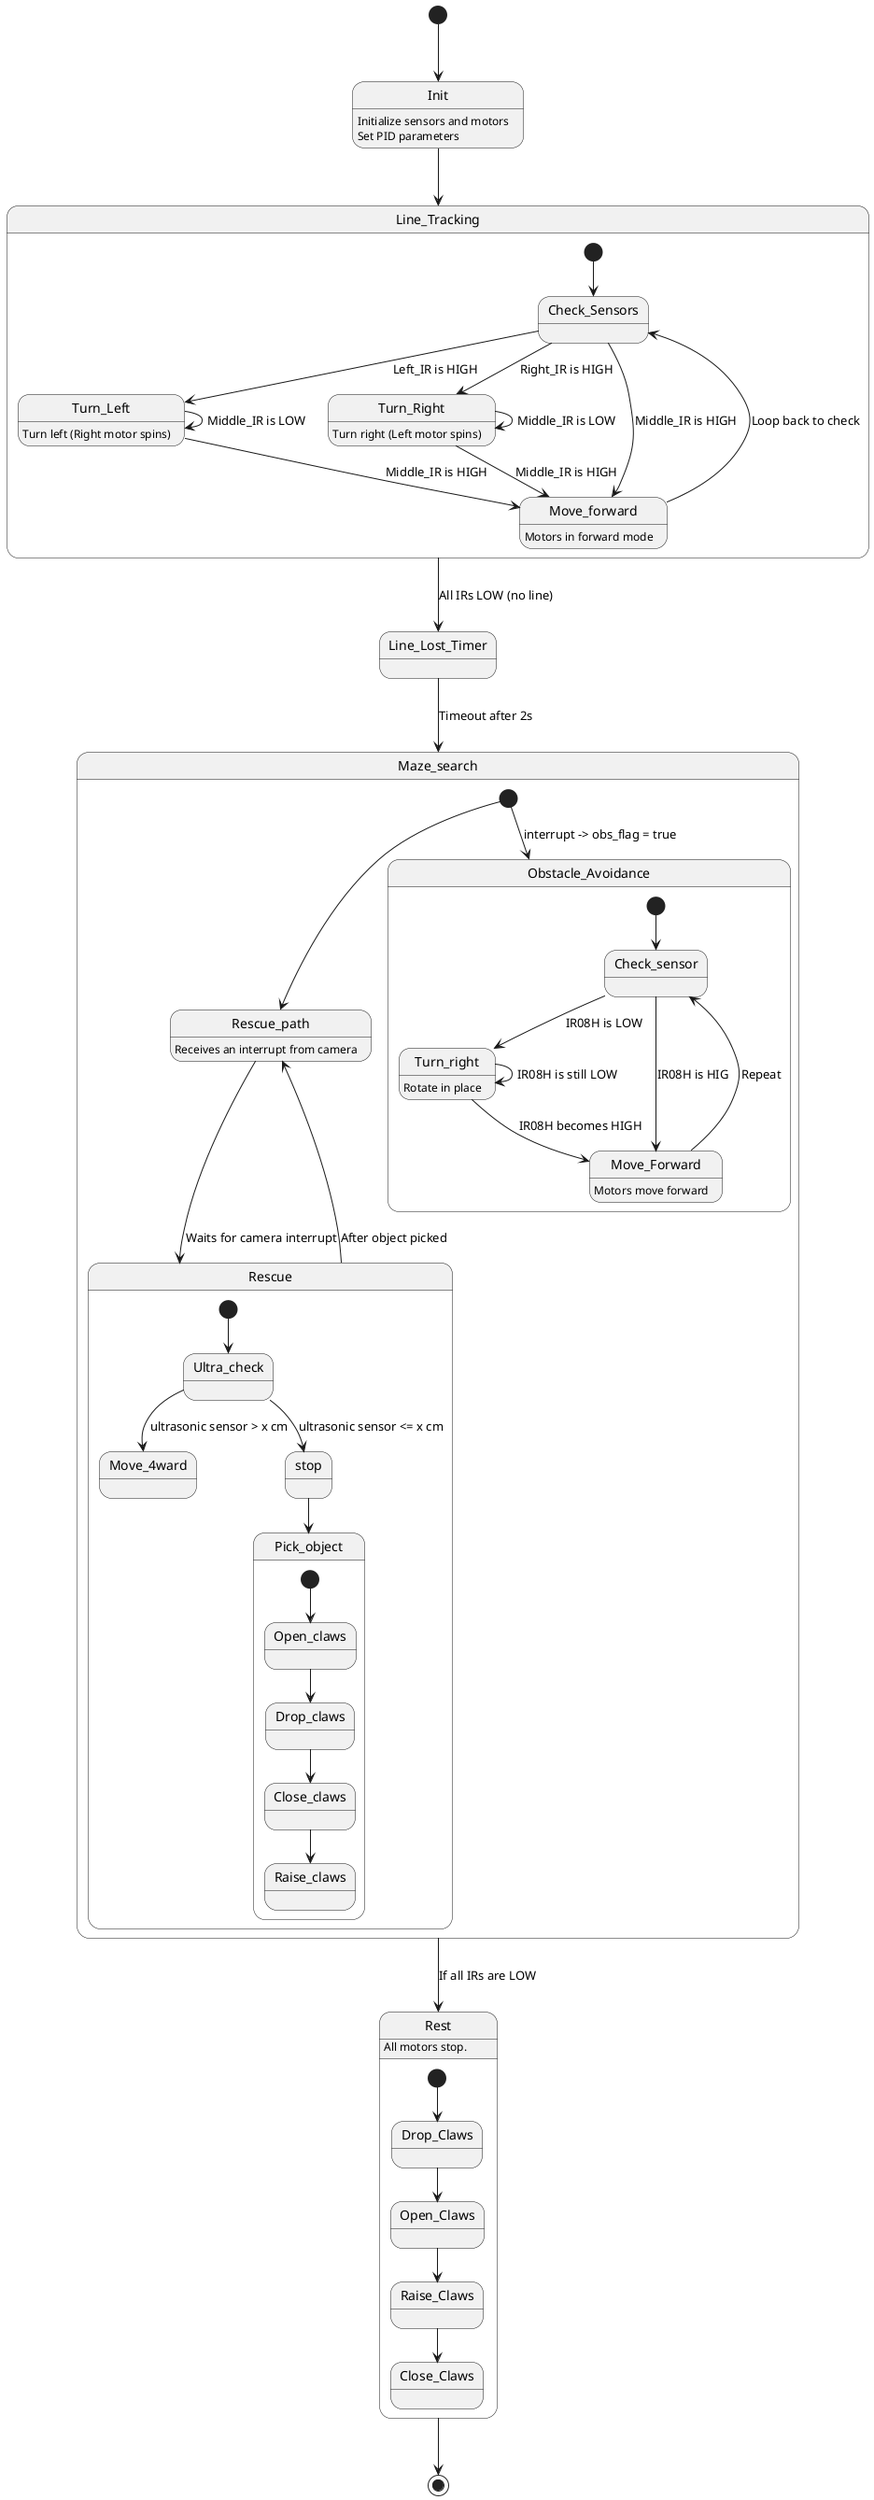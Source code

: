 @startuml
[*] --> Init
Init : Initialize sensors and motors
Init : Set PID parameters
Init --> Line_Tracking

'--- Line Following Phase ---
state Line_Tracking {
   [*] --> Check_Sensors

   Check_Sensors --> Turn_Left : Left_IR is HIGH
   Check_Sensors --> Turn_Right : Right_IR is HIGH
   Check_Sensors --> Move_forward : Middle_IR is HIGH

   Turn_Left : Turn left (Right motor spins)
   Turn_Left --> Turn_Left : Middle_IR is LOW
   Turn_Left --> Move_forward : Middle_IR is HIGH

   Turn_Right : Turn right (Left motor spins)
   Turn_Right --> Turn_Right : Middle_IR is LOW
   Turn_Right --> Move_forward : Middle_IR is HIGH

   Move_forward : Motors in forward mode
   Move_forward --> Check_Sensors : Loop back to check

}

Line_Tracking --> Line_Lost_Timer : All IRs LOW (no line)
Line_Lost_Timer --> Maze_search : Timeout after 2s

'--- Maze Navigation Phase ---
state Maze_search {
  [*] --> Rescue_path
  [*] --> Obstacle_Avoidance : interrupt -> obs_flag = true
  Rescue_path : Receives an interrupt from camera

  state Obstacle_Avoidance {
    [*] --> Check_sensor
    Check_sensor --> Turn_right : IR08H is LOW
    Check_sensor --> Move_Forward : IR08H is HIG

    Turn_right : Rotate in place
    Turn_right --> Turn_right : IR08H is still LOW
    Turn_right --> Move_Forward : IR08H becomes HIGH

    Move_Forward : Motors move forward
    Move_Forward --> Check_sensor : Repeat

  }

  Rescue_path --> Rescue : Waits for camera interrupt

  state Rescue {
    [*] --> Ultra_check
    Ultra_check --> Move_4ward : ultrasonic sensor > x cm
    Ultra_check --> stop : ultrasonic sensor <= x cm
    state Pick_object {
      [*] --> Open_claws
      Open_claws --> Drop_claws
      Drop_claws --> Close_claws
      Close_claws --> Raise_claws
    }
    stop --> Pick_object
  }
  Rescue --> Rescue_path : After object picked

}
Maze_search --> Rest : If all IRs are LOW
state Rest{
  [*] --> Drop_Claws
  Drop_Claws --> Open_Claws
  Open_Claws --> Raise_Claws
  Raise_Claws --> Close_Claws
}

Rest : All motors stop.
Rest --> [*]
@enduml